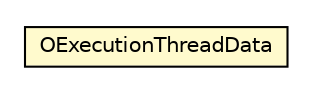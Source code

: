 #!/usr/local/bin/dot
#
# Class diagram 
# Generated by UMLGraph version R5_6-24-gf6e263 (http://www.umlgraph.org/)
#

digraph G {
	edge [fontname="Helvetica",fontsize=10,labelfontname="Helvetica",labelfontsize=10];
	node [fontname="Helvetica",fontsize=10,shape=plaintext];
	nodesep=0.25;
	ranksep=0.5;
	// com.orientechnologies.orient.core.db.OExecutionThreadLocal.OExecutionThreadData
	c1719459 [label=<<table title="com.orientechnologies.orient.core.db.OExecutionThreadLocal.OExecutionThreadData" border="0" cellborder="1" cellspacing="0" cellpadding="2" port="p" bgcolor="lemonChiffon" href="./OExecutionThreadLocal.OExecutionThreadData.html">
		<tr><td><table border="0" cellspacing="0" cellpadding="1">
<tr><td align="center" balign="center"> OExecutionThreadData </td></tr>
		</table></td></tr>
		</table>>, URL="./OExecutionThreadLocal.OExecutionThreadData.html", fontname="Helvetica", fontcolor="black", fontsize=10.0];
}


